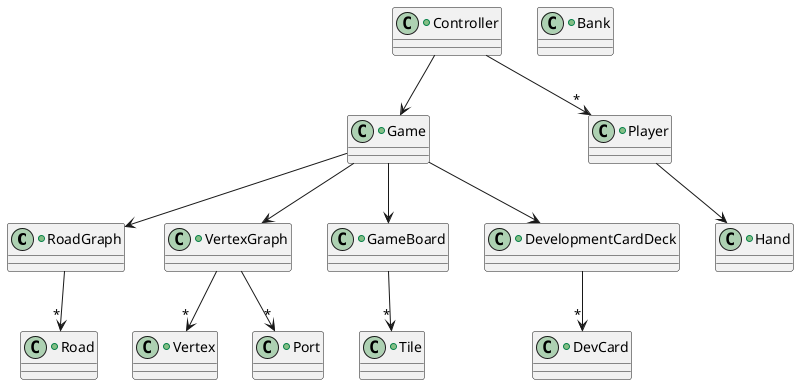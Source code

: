 @startuml
'https://plantuml.com/class-diagram

+class RoadGraph {
}

+class Road {
}

RoadGraph --down>"*" Road

+class VertexGraph {
}

+class Vertex {
}

+class Port {
}

VertexGraph --down>"*" Vertex
VertexGraph --down>"*" Port

+class GameBoard {
}

+class Tile {
}

GameBoard --down>"*" Tile

+class DevelopmentCardDeck {
}

+class DevCard {
}

DevelopmentCardDeck --down>"*" DevCard

+class Game {
}

Game --down> GameBoard
Game --down> VertexGraph
Game --down> RoadGraph
Game --down> DevelopmentCardDeck

+class Player {
}

+class Hand {
}

Player --down> Hand

+class Controller {
}

Controller --down> Game
Controller --down>"*" Player

+class Bank {
}

@enduml